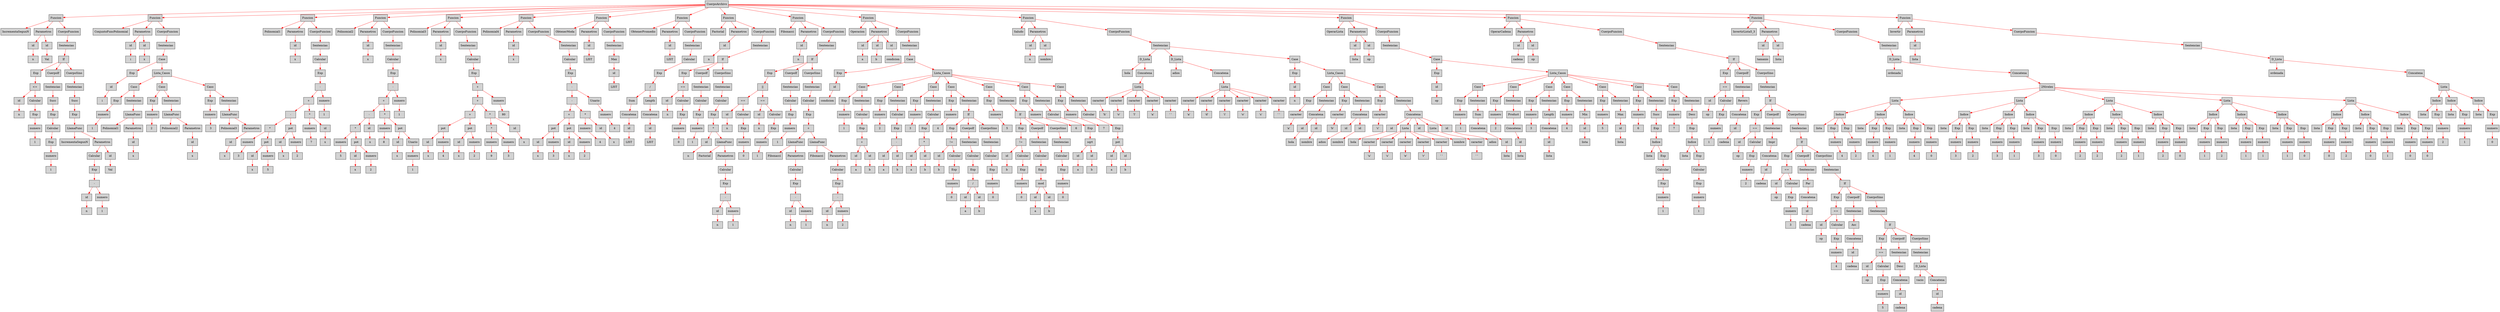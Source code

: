 digraph G {node[shape=box, style=filled]; edge[color=red]
node2019268626[label="CuerpoArchivo"];
 node2019268626->node2064889494;node2064889494[label="Funcion"];
 node2064889494->node796432622;node796432622[label="IncrementaSegunN"];
 node2064889494->node2057515261;node2057515261[label="Parametros"];
 node2057515261->node1578937523;node1578937523[label="id"];
 node1578937523->node945620704;node945620704[label="n"];
 node2057515261->node1401505517;node1401505517[label="id"];
 node1401505517->node818847929;node818847929[label="Val"];
 node2064889494->node185400103;node185400103[label="CuerpoFuncion"];
 node185400103->node1530304160;node1530304160[label="Sentencias"];
 node1530304160->node1108413701;node1108413701[label="If"];
 node1108413701->node119518870;node119518870[label="Exp"];
 node119518870->node1806082193;node1806082193[label="<="];
 node1806082193->node80394451;node80394451[label="id"];
 node80394451->node1325003882;node1325003882[label="n"];
 node1806082193->node883441701;node883441701[label="Calcular"];
 node883441701->node1783942153;node1783942153[label="Exp"];
 node1783942153->node998895024;node998895024[label="numero"];
 node998895024->node986842127;node986842127[label="1"];
 node1108413701->node1275974168;node1275974168[label="CuerpoIf"];
 node1275974168->node16087828;node16087828[label="Sentencias"];
 node16087828->node1961226967;node1961226967[label="Succ"];
 node1961226967->node1581081144;node1581081144[label="Exp"];
 node1581081144->node2080569077;node2080569077[label="Calcular"];
 node2080569077->node1468272570;node1468272570[label="Exp"];
 node1468272570->node204221655;node204221655[label="numero"];
 node204221655->node959816648;node959816648[label="1"];
 node1108413701->node1391152965;node1391152965[label="CuerpoSino"];
 node1391152965->node635790205;node635790205[label="Sentencias"];
 node635790205->node1220716930;node1220716930[label="Succ"];
 node1220716930->node1551726769;node1551726769[label="Exp"];
 node1551726769->node1424262428;node1424262428[label="LlamaFunc"];
 node1424262428->node1519712886;node1519712886[label="IncrementaSegunN"];
 node1424262428->node130536991;node130536991[label="Parametros"];
 node130536991->node818454182;node818454182[label="Calcular"];
 node818454182->node1081352646;node1081352646[label="Exp"];
 node1081352646->node1028535540;node1028535540[label="-"];
 node1028535540->node67140204;node67140204[label="id"];
 node67140204->node1892284900;node1892284900[label="n"];
 node1028535540->node299015210;node299015210[label="numero"];
 node299015210->node1576526704;node1576526704[label="1"];
 node130536991->node1520644536;node1520644536[label="id"];
 node1520644536->node1704650193;node1704650193[label="Val"];
 node2019268626->node1613502084;node1613502084[label="Funcion"];
 node1613502084->node44205458;node44205458[label="ConjuntoFuncPolinomial"];
 node1613502084->node1104104079;node1104104079[label="Parametros"];
 node1104104079->node1942588170;node1942588170[label="id"];
 node1942588170->node1943088065;node1943088065[label="i"];
 node1104104079->node1707716156;node1707716156[label="id"];
 node1707716156->node1592331064;node1592331064[label="x"];
 node1613502084->node1632066100;node1632066100[label="CuerpoFuncion"];
 node1632066100->node464710398;node464710398[label="Sentencias"];
 node464710398->node857870330;node857870330[label="Case"];
 node857870330->node621044333;node621044333[label="Exp"];
 node621044333->node2118715907;node2118715907[label="id"];
 node2118715907->node1923148334;node1923148334[label="i"];
 node857870330->node1365145183;node1365145183[label="Lista_Casos"];
 node1365145183->node1464819987;node1464819987[label="Caso"];
 node1464819987->node1642094827;node1642094827[label="Exp"];
 node1642094827->node350492515;node350492515[label="numero"];
 node350492515->node917141294;node917141294[label="1"];
 node1464819987->node448913169;node448913169[label="Sentencias"];
 node448913169->node2026115994;node2026115994[label="LlamaFunc"];
 node2026115994->node1286556910;node1286556910[label="Polinomial1"];
 node2026115994->node693719378;node693719378[label="Parametros"];
 node693719378->node1039411775;node1039411775[label="id"];
 node1039411775->node1710536408;node1710536408[label="x"];
 node1365145183->node1393184436;node1393184436[label="Caso"];
 node1393184436->node817518150;node817518150[label="Exp"];
 node817518150->node746792892;node746792892[label="numero"];
 node746792892->node1812006530;node1812006530[label="2"];
 node1393184436->node1837079128;node1837079128[label="Sentencias"];
 node1837079128->node261487063;node261487063[label="LlamaFunc"];
 node261487063->node983470430;node983470430[label="Polinomial2"];
 node261487063->node1590670745;node1590670745[label="Parametros"];
 node1590670745->node1341344066;node1341344066[label="id"];
 node1341344066->node1871202858;node1871202858[label="x"];
 node1365145183->node559031012;node559031012[label="Caso"];
 node559031012->node34748458;node34748458[label="Exp"];
 node34748458->node1476319347;node1476319347[label="numero"];
 node1476319347->node2055868860;node2055868860[label="3"];
 node559031012->node1249855755;node1249855755[label="Sentencias"];
 node1249855755->node1497365254;node1497365254[label="LlamaFunc"];
 node1497365254->node2023988498;node2023988498[label="Polinomial3"];
 node1497365254->node1376674891;node1376674891[label="Parametros"];
 node1376674891->node1653168144;node1653168144[label="id"];
 node1653168144->node1145600140;node1145600140[label="x"];
 node2019268626->node543634970;node543634970[label="Funcion"];
 node543634970->node32121441;node32121441[label="Polinomial1"];
 node543634970->node697017236;node697017236[label="Parametros"];
 node697017236->node771760689;node771760689[label="id"];
 node771760689->node936248845;node936248845[label="x"];
 node543634970->node1743242175;node1743242175[label="CuerpoFuncion"];
 node1743242175->node327441364;node327441364[label="Sentencias"];
 node327441364->node1010496063;node1010496063[label="Calcular"];
 node1010496063->node2063820251;node2063820251[label="Exp"];
 node2063820251->node580959039;node580959039[label="-"];
 node580959039->node323685956;node323685956[label="+"];
 node323685956->node2014031128;node2014031128[label="-"];
 node2014031128->node415638143;node415638143[label="*"];
 node415638143->node1058544411;node1058544411[label="numero"];
 node1058544411->node1953110930;node1953110930[label="3"];
 node415638143->node1370229610;node1370229610[label="pot"];
 node1370229610->node2018512634;node2018512634[label="id"];
 node2018512634->node133104168;node133104168[label="x"];
 node1370229610->node603799500;node603799500[label="numero"];
 node603799500->node305891202;node305891202[label="5"];
 node2014031128->node1793354977;node1793354977[label="pot"];
 node1793354977->node358997463;node358997463[label="id"];
 node358997463->node1596752872;node1596752872[label="x"];
 node1793354977->node291837976;node291837976[label="numero"];
 node291837976->node1487928753;node1487928753[label="2"];
 node323685956->node1662982166;node1662982166[label="*"];
 node1662982166->node1477960798;node1477960798[label="numero"];
 node1477960798->node1636536988;node1636536988[label="7"];
 node1662982166->node1190046057;node1190046057[label="id"];
 node1190046057->node1571477002;node1571477002[label="x"];
 node580959039->node981003509;node981003509[label="numero"];
 node981003509->node123373140;node123373140[label="1"];
 node2019268626->node885834295;node885834295[label="Funcion"];
 node885834295->node1063082018;node1063082018[label="Polinomial2"];
 node885834295->node1119818872;node1119818872[label="Parametros"];
 node1119818872->node285495901;node285495901[label="id"];
 node285495901->node1133242160;node1133242160[label="x"];
 node885834295->node373435179;node373435179[label="CuerpoFuncion"];
 node373435179->node753201487;node753201487[label="Sentencias"];
 node753201487->node532797492;node532797492[label="Calcular"];
 node532797492->node66002587;node66002587[label="Exp"];
 node66002587->node74675902;node74675902[label="-"];
 node74675902->node253133302;node253133302[label="+"];
 node253133302->node512223320;node512223320[label="-"];
 node512223320->node1709651669;node1709651669[label="*"];
 node1709651669->node2050914897;node2050914897[label="numero"];
 node2050914897->node1092378065;node1092378065[label="5"];
 node1709651669->node1626912898;node1626912898[label="pot"];
 node1626912898->node1022720982;node1022720982[label="id"];
 node1022720982->node898654955;node898654955[label="x"];
 node1626912898->node381768541;node381768541[label="numero"];
 node381768541->node861455791;node861455791[label="2"];
 node512223320->node618935257;node618935257[label="id"];
 node618935257->node307595924;node307595924[label="x"];
 node253133302->node236087352;node236087352[label="*"];
 node236087352->node2064818664;node2064818664[label="numero"];
 node2064818664->node2121084840;node2121084840[label="8"];
 node236087352->node1087507419;node1087507419[label="pot"];
 node1087507419->node1562175569;node1562175569[label="id"];
 node1562175569->node871309307;node871309307[label="x"];
 node1087507419->node619214401;node619214401[label="Unario"];
 node619214401->node1949580756;node1949580756[label="numero"];
 node1949580756->node1322261859;node1322261859[label="1"];
 node74675902->node84657029;node84657029[label="numero"];
 node84657029->node1656157979;node1656157979[label="1"];
 node2019268626->node926530564;node926530564[label="Funcion"];
 node926530564->node2043446405;node2043446405[label="Polinomial3"];
 node926530564->node570451922;node570451922[label="Parametros"];
 node570451922->node2010858150;node2010858150[label="id"];
 node2010858150->node234363333;node234363333[label="x"];
 node926530564->node277699667;node277699667[label="CuerpoFuncion"];
 node277699667->node831686503;node831686503[label="Sentencias"];
 node831686503->node477179265;node477179265[label="Calcular"];
 node477179265->node1368013307;node1368013307[label="Exp"];
 node1368013307->node723490909;node723490909[label="+"];
 node723490909->node244554726;node244554726[label="+"];
 node244554726->node463188624;node463188624[label="+"];
 node463188624->node467535353;node467535353[label="pot"];
 node467535353->node1280621487;node1280621487[label="id"];
 node1280621487->node1577731432;node1577731432[label="x"];
 node467535353->node407069451;node407069451[label="numero"];
 node407069451->node1943620663;node1943620663[label="4"];
 node463188624->node439949344;node439949344[label="pot"];
 node439949344->node378810122;node378810122[label="id"];
 node378810122->node357322216;node357322216[label="x"];
 node439949344->node751637378;node751637378[label="numero"];
 node751637378->node2120738339;node2120738339[label="2"];
 node244554726->node1228696218;node1228696218[label="*"];
 node1228696218->node1055411544;node1055411544[label="*"];
 node1055411544->node2055014404;node2055014404[label="numero"];
 node2055014404->node1005236118;node1005236118[label="9"];
 node1055411544->node287861451;node287861451[label="numero"];
 node287861451->node1834379067;node1834379067[label="3"];
 node1228696218->node2147053501;node2147053501[label="id"];
 node2147053501->node293726667;node293726667[label="x"];
 node723490909->node1135458050;node1135458050[label="numero"];
 node1135458050->node496795635;node496795635[label="80"];
 node2019268626->node699166586;node699166586[label="Funcion"];
 node699166586->node939332661;node939332661[label="Polinomial4"];
 node699166586->node424063087;node424063087[label="Parametros"];
 node424063087->node1734031187;node1734031187[label="id"];
 node1734031187->node767972221;node767972221[label="x"];
 node699166586->node1925559884;node1925559884[label="CuerpoFuncion"];
 node1925559884->node1579988403;node1579988403[label="Sentencias"];
 node1579988403->node1618210954;node1618210954[label="Calcular"];
 node1618210954->node2133920322;node2133920322[label="Exp"];
 node2133920322->node538555454;node538555454[label="-"];
 node538555454->node463670435;node463670435[label="-"];
 node463670435->node1680558333;node1680558333[label="+"];
 node1680558333->node322907424;node322907424[label="pot"];
 node322907424->node2129314621;node2129314621[label="id"];
 node2129314621->node2108624471;node2108624471[label="x"];
 node322907424->node1132318143;node1132318143[label="numero"];
 node1132318143->node692170461;node692170461[label="3"];
 node1680558333->node18506723;node18506723[label="pot"];
 node18506723->node79824929;node79824929[label="id"];
 node79824929->node704589107;node704589107[label="x"];
 node18506723->node225204631;node225204631[label="numero"];
 node225204631->node1606104738;node1606104738[label="2"];
 node463670435->node1261223540;node1261223540[label="*"];
 node1261223540->node459969687;node459969687[label="numero"];
 node459969687->node1948632716;node1948632716[label="4"];
 node1261223540->node1923997836;node1923997836[label="id"];
 node1923997836->node1549549491;node1549549491[label="x"];
 node538555454->node324912771;node324912771[label="Unario"];
 node324912771->node1226208194;node1226208194[label="numero"];
 node1226208194->node1411535852;node1411535852[label="4"];
 node2019268626->node1774079868;node1774079868[label="Funcion"];
 node1774079868->node338355478;node338355478[label="ObtenerModa"];
 node1774079868->node1851264050;node1851264050[label="Parametros"];
 node1851264050->node673423142;node673423142[label="id"];
 node673423142->node872280305;node872280305[label="LIST"];
 node1774079868->node1891410381;node1891410381[label="CuerpoFuncion"];
 node1891410381->node1588267636;node1588267636[label="Sentencias"];
 node1588267636->node1782936616;node1782936616[label="Max"];
 node1782936616->node920878057;node920878057[label="id"];
 node920878057->node600053297;node600053297[label="LIST"];
 node2019268626->node624574615;node624574615[label="Funcion"];
 node624574615->node1688179756;node1688179756[label="ObtenerPromedio"];
 node624574615->node1225693029;node1225693029[label="Parametros"];
 node1225693029->node1249404395;node1249404395[label="id"];
 node1249404395->node1035057867;node1035057867[label="LIST"];
 node624574615->node622294949;node622294949[label="CuerpoFuncion"];
 node622294949->node404711901;node404711901[label="Sentencias"];
 node404711901->node289472520;node289472520[label="Calcular"];
 node289472520->node563513097;node563513097[label="Exp"];
 node563513097->node1059219137;node1059219137[label="/"];
 node1059219137->node1552982393;node1552982393[label="Sum"];
 node1552982393->node1170779043;node1170779043[label="Concatena"];
 node1170779043->node1349763804;node1349763804[label="id"];
 node1349763804->node2093724285;node2093724285[label="LIST"];
 node1059219137->node629759988;node629759988[label="Length"];
 node629759988->node622624085;node622624085[label="Concatena"];
 node622624085->node1807171080;node1807171080[label="id"];
 node1807171080->node1246634329;node1246634329[label="LIST"];
 node2019268626->node626499867;node626499867[label="Funcion"];
 node626499867->node1667728945;node1667728945[label="Factorial"];
 node626499867->node829596459;node829596459[label="Parametros"];
 node829596459->node168630453;node168630453[label="id"];
 node168630453->node315240342;node315240342[label="n"];
 node626499867->node1296266736;node1296266736[label="CuerpoFuncion"];
 node1296266736->node1762458760;node1762458760[label="Sentencias"];
 node1762458760->node187079084;node187079084[label="If"];
 node187079084->node1221833153;node1221833153[label="Exp"];
 node1221833153->node518627806;node518627806[label="=="];
 node518627806->node277866039;node277866039[label="id"];
 node277866039->node794556019;node794556019[label="n"];
 node518627806->node2060654560;node2060654560[label="Calcular"];
 node2060654560->node703053365;node703053365[label="Exp"];
 node703053365->node1177967456;node1177967456[label="numero"];
 node1177967456->node909039035;node909039035[label="0"];
 node187079084->node1411430537;node1411430537[label="CuerpoIf"];
 node1411430537->node1076011566;node1076011566[label="Sentencias"];
 node1076011566->node876284945;node876284945[label="Calcular"];
 node876284945->node1954055200;node1954055200[label="Exp"];
 node1954055200->node625839830;node625839830[label="numero"];
 node625839830->node1890282371;node1890282371[label="1"];
 node187079084->node471640579;node471640579[label="CuerpoSino"];
 node471640579->node745894948;node745894948[label="Sentencias"];
 node745894948->node1694987330;node1694987330[label="Calcular"];
 node1694987330->node1314651154;node1314651154[label="Exp"];
 node1314651154->node938351464;node938351464[label="*"];
 node938351464->node817733093;node817733093[label="id"];
 node817733093->node1850100436;node1850100436[label="n"];
 node938351464->node2146205794;node2146205794[label="LlamaFunc"];
 node2146205794->node949940652;node949940652[label="Factorial"];
 node2146205794->node1687159279;node1687159279[label="Parametros"];
 node1687159279->node945612611;node945612611[label="Calcular"];
 node945612611->node589864890;node589864890[label="Exp"];
 node589864890->node1819544034;node1819544034[label="-"];
 node1819544034->node143651578;node143651578[label="id"];
 node143651578->node1463188055;node1463188055[label="n"];
 node1819544034->node805628484;node805628484[label="numero"];
 node805628484->node2087968447;node2087968447[label="1"];
 node2019268626->node194837481;node194837481[label="Funcion"];
 node194837481->node1872550927;node1872550927[label="Fibonacci"];
 node194837481->node2019384690;node2019384690[label="Parametros"];
 node2019384690->node448393952;node448393952[label="id"];
 node448393952->node1981153773;node1981153773[label="n"];
 node194837481->node2137245572;node2137245572[label="CuerpoFuncion"];
 node2137245572->node1833411543;node1833411543[label="Sentencias"];
 node1833411543->node951874157;node951874157[label="If"];
 node951874157->node2128811518;node2128811518[label="Exp"];
 node2128811518->node526234177;node526234177[label="||"];
 node526234177->node1330967398;node1330967398[label="=="];
 node1330967398->node337694715;node337694715[label="id"];
 node337694715->node1921672292;node1921672292[label="n"];
 node1330967398->node11997134;node11997134[label="Calcular"];
 node11997134->node1754268541;node1754268541[label="Exp"];
 node1754268541->node2061325955;node2061325955[label="numero"];
 node2061325955->node1540728056;node1540728056[label="0"];
 node526234177->node1671698739;node1671698739[label="=="];
 node1671698739->node189228497;node189228497[label="id"];
 node189228497->node457069428;node457069428[label="n"];
 node1671698739->node1832572559;node1832572559[label="Calcular"];
 node1832572559->node781465498;node781465498[label="Exp"];
 node781465498->node508405364;node508405364[label="numero"];
 node508405364->node2005005114;node2005005114[label="1"];
 node951874157->node1286921707;node1286921707[label="CuerpoIf"];
 node1286921707->node1133710080;node1133710080[label="Sentencias"];
 node1133710080->node815688448;node815688448[label="Calcular"];
 node815688448->node1224623626;node1224623626[label="Exp"];
 node1224623626->node584024443;node584024443[label="numero"];
 node584024443->node2036290857;node2036290857[label="1"];
 node951874157->node987424617;node987424617[label="CuerpoSino"];
 node987424617->node3024942;node3024942[label="Sentencias"];
 node3024942->node1580508425;node1580508425[label="Calcular"];
 node1580508425->node1572947451;node1572947451[label="Exp"];
 node1572947451->node810352773;node810352773[label="+"];
 node810352773->node1104359930;node1104359930[label="LlamaFunc"];
 node1104359930->node976541732;node976541732[label="Fibonacci"];
 node1104359930->node1838001156;node1838001156[label="Parametros"];
 node1838001156->node899465240;node899465240[label="Calcular"];
 node899465240->node1838709680;node1838709680[label="Exp"];
 node1838709680->node1911651295;node1911651295[label="-"];
 node1911651295->node1897661545;node1897661545[label="id"];
 node1897661545->node575899218;node575899218[label="n"];
 node1911651295->node213400659;node213400659[label="numero"];
 node213400659->node1995276696;node1995276696[label="1"];
 node810352773->node1740893280;node1740893280[label="LlamaFunc"];
 node1740893280->node1495042012;node1495042012[label="Fibonacci"];
 node1740893280->node336294408;node336294408[label="Parametros"];
 node336294408->node242274384;node242274384[label="Calcular"];
 node242274384->node1982369042;node1982369042[label="Exp"];
 node1982369042->node1270335084;node1270335084[label="-"];
 node1270335084->node73627168;node73627168[label="id"];
 node73627168->node211403948;node211403948[label="n"];
 node1270335084->node1055623216;node1055623216[label="numero"];
 node1055623216->node1260043559;node1260043559[label="2"];
 node2019268626->node1414987794;node1414987794[label="Funcion"];
 node1414987794->node380179088;node380179088[label="Operacion"];
 node1414987794->node1960948349;node1960948349[label="Parametros"];
 node1960948349->node1779227203;node1779227203[label="id"];
 node1779227203->node112656512;node112656512[label="a"];
 node1960948349->node1490333524;node1490333524[label="id"];
 node1490333524->node559909993;node559909993[label="b"];
 node1960948349->node755860675;node755860675[label="id"];
 node755860675->node318780130;node318780130[label="condicion"];
 node1414987794->node1850966489;node1850966489[label="CuerpoFuncion"];
 node1850966489->node858944702;node858944702[label="Sentencias"];
 node858944702->node1918420359;node1918420359[label="Case"];
 node1918420359->node1616739852;node1616739852[label="Exp"];
 node1616739852->node317879959;node317879959[label="id"];
 node317879959->node851798003;node851798003[label="condicion"];
 node1918420359->node101054673;node101054673[label="Lista_Casos"];
 node101054673->node228805379;node228805379[label="Caso"];
 node228805379->node207930094;node207930094[label="Exp"];
 node207930094->node352835182;node352835182[label="numero"];
 node352835182->node1022191471;node1022191471[label="1"];
 node228805379->node721537186;node721537186[label="Sentencias"];
 node721537186->node30936222;node30936222[label="Calcular"];
 node30936222->node709299821;node709299821[label="Exp"];
 node709299821->node2110181973;node2110181973[label="+"];
 node2110181973->node1487360407;node1487360407[label="id"];
 node1487360407->node425331425;node425331425[label="a"];
 node2110181973->node201083841;node201083841[label="id"];
 node201083841->node1080255633;node1080255633[label="b"];
 node101054673->node581615331;node581615331[label="Caso"];
 node581615331->node1810806101;node1810806101[label="Exp"];
 node1810806101->node44390826;node44390826[label="numero"];
 node44390826->node1496965763;node1496965763[label="2"];
 node581615331->node773001953;node773001953[label="Sentencias"];
 node773001953->node810110571;node810110571[label="Calcular"];
 node810110571->node411642305;node411642305[label="Exp"];
 node411642305->node238218665;node238218665[label="-"];
 node238218665->node939553428;node939553428[label="id"];
 node939553428->node1111509481;node1111509481[label="a"];
 node238218665->node324450113;node324450113[label="id"];
 node324450113->node177229607;node177229607[label="b"];
 node101054673->node834607155;node834607155[label="Caso"];
 node834607155->node1903169772;node1903169772[label="Exp"];
 node1903169772->node1463442748;node1463442748[label="numero"];
 node1463442748->node1608239499;node1608239499[label="3"];
 node834607155->node376192195;node376192195[label="Sentencias"];
 node376192195->node1743432082;node1743432082[label="Calcular"];
 node1743432082->node1656544238;node1656544238[label="Exp"];
 node1656544238->node1672139171;node1672139171[label="*"];
 node1672139171->node349659953;node349659953[label="id"];
 node349659953->node650378752;node650378752[label="a"];
 node1672139171->node572793501;node572793501[label="id"];
 node572793501->node397854899;node397854899[label="b"];
 node101054673->node953679775;node953679775[label="Caso"];
 node953679775->node22885755;node22885755[label="Exp"];
 node22885755->node40820487;node40820487[label="numero"];
 node40820487->node599551145;node599551145[label="4"];
 node953679775->node605049926;node605049926[label="Sentencias"];
 node605049926->node1284393810;node1284393810[label="If"];
 node1284393810->node955003683;node955003683[label="Exp"];
 node955003683->node2020989363;node2020989363[label="!="];
 node2020989363->node1583419551;node1583419551[label="id"];
 node1583419551->node1619727578;node1619727578[label="b"];
 node2020989363->node958875331;node958875331[label="Calcular"];
 node958875331->node1875486741;node1875486741[label="Exp"];
 node1875486741->node964343963;node964343963[label="numero"];
 node964343963->node24069802;node24069802[label="0"];
 node1284393810->node50141466;node50141466[label="CuerpoIf"];
 node50141466->node550932560;node550932560[label="Sentencias"];
 node550932560->node1275353777;node1275353777[label="Calcular"];
 node1275353777->node933564301;node933564301[label="Exp"];
 node933564301->node1568339370;node1568339370[label="/"];
 node1568339370->node1228581445;node1228581445[label="id"];
 node1228581445->node654684161;node654684161[label="a"];
 node1568339370->node952306187;node952306187[label="id"];
 node952306187->node840859420;node840859420[label="b"];
 node1284393810->node778736536;node778736536[label="CuerpoSino"];
 node778736536->node619031532;node619031532[label="Sentencias"];
 node619031532->node72773161;node72773161[label="Calcular"];
 node72773161->node1165039392;node1165039392[label="Exp"];
 node1165039392->node1073588805;node1073588805[label="numero"];
 node1073588805->node911133853;node911133853[label="0"];
 node101054673->node31382363;node31382363[label="Caso"];
 node31382363->node1281033303;node1281033303[label="Exp"];
 node1281033303->node514203675;node514203675[label="numero"];
 node514203675->node1582050678;node1582050678[label="5"];
 node31382363->node700396007;node700396007[label="Sentencias"];
 node700396007->node1028845883;node1028845883[label="If"];
 node1028845883->node316389490;node316389490[label="Exp"];
 node316389490->node759369922;node759369922[label="!="];
 node759369922->node2107845764;node2107845764[label="id"];
 node2107845764->node1465041186;node1465041186[label="b"];
 node759369922->node403041170;node403041170[label="Calcular"];
 node403041170->node771046736;node771046736[label="Exp"];
 node771046736->node1238819686;node1238819686[label="numero"];
 node1238819686->node147611823;node147611823[label="0"];
 node1028845883->node1059210079;node1059210079[label="CuerpoIf"];
 node1059210079->node993654358;node993654358[label="Sentencias"];
 node993654358->node1158348676;node1158348676[label="Calcular"];
 node1158348676->node782771858;node782771858[label="Exp"];
 node782771858->node54370467;node54370467[label="mod"];
 node54370467->node2009234900;node2009234900[label="id"];
 node2009234900->node1697008247;node1697008247[label="a"];
 node54370467->node181763319;node181763319[label="id"];
 node181763319->node1686367670;node1686367670[label="b"];
 node1028845883->node4915247;node4915247[label="CuerpoSino"];
 node4915247->node1474922403;node1474922403[label="Sentencias"];
 node1474922403->node1996122989;node1996122989[label="Calcular"];
 node1996122989->node233817689;node233817689[label="Exp"];
 node233817689->node1442706867;node1442706867[label="numero"];
 node1442706867->node1320334384;node1320334384[label="0"];
 node101054673->node1798705032;node1798705032[label="Caso"];
 node1798705032->node412664249;node412664249[label="Exp"];
 node412664249->node577957748;node577957748[label="numero"];
 node577957748->node2033896510;node2033896510[label="6"];
 node1798705032->node573294302;node573294302[label="Sentencias"];
 node573294302->node2095078955;node2095078955[label="Calcular"];
 node2095078955->node1230772108;node1230772108[label="Exp"];
 node1230772108->node1722313125;node1722313125[label="sqrt"];
 node1722313125->node449400472;node449400472[label="id"];
 node449400472->node1688623852;node1688623852[label="a"];
 node1722313125->node1299169667;node1299169667[label="id"];
 node1299169667->node1756327114;node1756327114[label="b"];
 node101054673->node943870665;node943870665[label="Caso"];
 node943870665->node1852120599;node1852120599[label="Exp"];
 node1852120599->node1563797889;node1563797889[label="numero"];
 node1563797889->node1324308433;node1324308433[label="7"];
 node943870665->node1678872799;node1678872799[label="Sentencias"];
 node1678872799->node583184364;node583184364[label="Calcular"];
 node583184364->node1380676500;node1380676500[label="Exp"];
 node1380676500->node1714350035;node1714350035[label="pot"];
 node1714350035->node240190625;node240190625[label="id"];
 node240190625->node970684232;node970684232[label="a"];
 node1714350035->node814052404;node814052404[label="id"];
 node814052404->node553913736;node553913736[label="b"];
 node2019268626->node670462213;node670462213[label="Funcion"];
 node670462213->node1165308804;node1165308804[label="Saludo"];
 node670462213->node1590348746;node1590348746[label="Parametros"];
 node1590348746->node1604580822;node1604580822[label="id"];
 node1604580822->node1271515518;node1271515518[label="n"];
 node1590348746->node667691664;node667691664[label="id"];
 node667691664->node802169144;node802169144[label="nombre"];
 node670462213->node1864203345;node1864203345[label="CuerpoFuncion"];
 node1864203345->node1780140789;node1780140789[label="Sentencias"];
 node1780140789->node751101324;node751101324[label="D_Lista"];
 node751101324->node36948173;node36948173[label="hola"];
 node751101324->node105435950;node105435950[label="Concatena"];
 node105435950->node976878704;node976878704[label="Lista"];
 node976878704->node828020286;node828020286[label="caracter"];
 node828020286->node758338936;node758338936[label="'h'"];
 node976878704->node1839346259;node1839346259[label="caracter"];
 node1839346259->node411929067;node411929067[label="'o'"];
 node976878704->node2097350562;node2097350562[label="caracter"];
 node2097350562->node1252787695;node1252787695[label="'l'"];
 node976878704->node912299587;node912299587[label="caracter"];
 node912299587->node1121358773;node1121358773[label="'a'"];
 node976878704->node663593562;node663593562[label="caracter"];
 node663593562->node220481593;node220481593[label="' '"];
 node1780140789->node1061422416;node1061422416[label="D_Lista"];
 node1061422416->node1232695862;node1232695862[label="adios"];
 node1061422416->node53253681;node53253681[label="Concatena"];
 node53253681->node753296365;node753296365[label="Lista"];
 node753296365->node865570212;node865570212[label="caracter"];
 node865570212->node838705442;node838705442[label="'a'"];
 node753296365->node1451701298;node1451701298[label="caracter"];
 node1451701298->node1231145988;node1231145988[label="'d'"];
 node753296365->node1175753249;node1175753249[label="caracter"];
 node1175753249->node448581488;node448581488[label="'i'"];
 node753296365->node1979014833;node1979014833[label="caracter"];
 node1979014833->node850636263;node850636263[label="'o'"];
 node753296365->node1347724298;node1347724298[label="caracter"];
 node1347724298->node753874495;node753874495[label="'s'"];
 node753296365->node1940977093;node1940977093[label="caracter"];
 node1940977093->node1547936449;node1547936449[label="' '"];
 node1780140789->node692206007;node692206007[label="Case"];
 node692206007->node2093595758;node2093595758[label="Exp"];
 node2093595758->node144929007;node144929007[label="id"];
 node144929007->node1228377744;node1228377744[label="n"];
 node692206007->node1895864704;node1895864704[label="Lista_Casos"];
 node1895864704->node1075540226;node1075540226[label="Caso"];
 node1075540226->node1395414502;node1395414502[label="Exp"];
 node1395414502->node639242781;node639242781[label="caracter"];
 node639242781->node1403208647;node1403208647[label="'a'"];
 node1075540226->node1219214288;node1219214288[label="Sentencias"];
 node1219214288->node2031699014;node2031699014[label="Concatena"];
 node2031699014->node258288514;node258288514[label="id"];
 node258288514->node1183968466;node1183968466[label="hola"];
 node2031699014->node1399958251;node1399958251[label="id"];
 node1399958251->node1618608055;node1618608055[label="nombre"];
 node1895864704->node1181147393;node1181147393[label="Caso"];
 node1181147393->node257454691;node257454691[label="Exp"];
 node257454691->node1361094545;node1361094545[label="caracter"];
 node1361094545->node2123066949;node2123066949[label="'b'"];
 node1181147393->node253027964;node253027964[label="Sentencias"];
 node253027964->node1125340823;node1125340823[label="Concatena"];
 node1125340823->node391867723;node391867723[label="id"];
 node391867723->node847761571;node847761571[label="adios"];
 node1125340823->node445183881;node445183881[label="id"];
 node445183881->node1140243873;node1140243873[label="nombre"];
 node1895864704->node252420513;node252420513[label="Caso"];
 node252420513->node50686507;node50686507[label="Exp"];
 node50686507->node1584193917;node1584193917[label="caracter"];
 node1584193917->node671171748;node671171748[label="'c'"];
 node252420513->node2052452012;node2052452012[label="Sentencias"];
 node2052452012->node1378453503;node1378453503[label="Concatena"];
 node1378453503->node1803019214;node1803019214[label="id"];
 node1803019214->node1232186976;node1232186976[label="hola"];
 node1378453503->node478415212;node478415212[label="Lista"];
 node478415212->node42759036;node42759036[label="caracter"];
 node42759036->node1446091120;node1446091120[label="'u'"];
 node478415212->node318193528;node318193528[label="caracter"];
 node318193528->node780438307;node780438307[label="'s'"];
 node478415212->node1332873756;node1332873756[label="caracter"];
 node1332873756->node357757083;node357757083[label="'e'"];
 node478415212->node1047855542;node1047855542[label="caracter"];
 node1047855542->node883050696;node883050696[label="'r'"];
 node478415212->node1809811114;node1809811114[label="caracter"];
 node1809811114->node1770747234;node1770747234[label="' '"];
 node1378453503->node2137366868;node2137366868[label="id"];
 node2137366868->node1504133752;node1504133752[label="nombre"];
 node1378453503->node1322939696;node1322939696[label="Lista"];
 node1322939696->node2085104108;node2085104108[label="caracter"];
 node2085104108->node779438128;node779438128[label="' '"];
 node1378453503->node1302493956;node1302493956[label="id"];
 node1302493956->node1355609205;node1355609205[label="adios"];
 node2019268626->node1844883657;node1844883657[label="Funcion"];
 node1844883657->node1766211983;node1766211983[label="OperarLista"];
 node1844883657->node929201656;node929201656[label="Parametros"];
 node929201656->node3823677;node3823677[label="id"];
 node3823677->node1486012427;node1486012427[label="lista"];
 node929201656->node50575535;node50575535[label="id"];
 node50575535->node657102986;node657102986[label="op"];
 node1844883657->node1971574754;node1971574754[label="CuerpoFuncion"];
 node1971574754->node1004524481;node1004524481[label="Sentencias"];
 node1004524481->node629654229;node629654229[label="Case"];
 node629654229->node1444601895;node1444601895[label="Exp"];
 node1444601895->node1028460993;node1028460993[label="id"];
 node1028460993->node2018086002;node2018086002[label="op"];
 node629654229->node1673754820;node1673754820[label="Lista_Casos"];
 node1673754820->node1650046787;node1650046787[label="Caso"];
 node1650046787->node936341968;node936341968[label="Exp"];
 node936341968->node64049479;node64049479[label="numero"];
 node64049479->node2074877089;node2074877089[label="1"];
 node1650046787->node1415597880;node1415597880[label="Sentencias"];
 node1415597880->node418243989;node418243989[label="Sum"];
 node418243989->node297784486;node297784486[label="Concatena"];
 node297784486->node174951204;node174951204[label="id"];
 node174951204->node1554123998;node1554123998[label="lista"];
 node1673754820->node722766738;node722766738[label="Caso"];
 node722766738->node1155625138;node1155625138[label="Exp"];
 node1155625138->node573831073;node573831073[label="numero"];
 node573831073->node1857801157;node1857801157[label="2"];
 node722766738->node1635554715;node1635554715[label="Sentencias"];
 node1635554715->node785845734;node785845734[label="Product"];
 node785845734->node333740386;node333740386[label="Concatena"];
 node333740386->node598830392;node598830392[label="id"];
 node598830392->node644150424;node644150424[label="lista"];
 node1673754820->node810186127;node810186127[label="Caso"];
 node810186127->node13968781;node13968781[label="Exp"];
 node13968781->node681922562;node681922562[label="numero"];
 node681922562->node694464954;node694464954[label="3"];
 node810186127->node1247891220;node1247891220[label="Sentencias"];
 node1247891220->node1664217752;node1664217752[label="Length"];
 node1664217752->node1637256124;node1637256124[label="Concatena"];
 node1637256124->node1844645717;node1844645717[label="id"];
 node1844645717->node766174224;node766174224[label="lista"];
 node1673754820->node1097033231;node1097033231[label="Caso"];
 node1097033231->node343793396;node343793396[label="Exp"];
 node343793396->node1635906185;node1635906185[label="numero"];
 node1635906185->node468783309;node468783309[label="4"];
 node1097033231->node1098403490;node1098403490[label="Sentencias"];
 node1098403490->node990425607;node990425607[label="Min"];
 node990425607->node1433602645;node1433602645[label="id"];
 node1433602645->node1175920462;node1175920462[label="lista"];
 node1673754820->node1167676528;node1167676528[label="Caso"];
 node1167676528->node1006587470;node1006587470[label="Exp"];
 node1006587470->node1989401286;node1989401286[label="numero"];
 node1989401286->node134235701;node134235701[label="5"];
 node1167676528->node129350033;node129350033[label="Sentencias"];
 node129350033->node1182337559;node1182337559[label="Max"];
 node1182337559->node777301492;node777301492[label="id"];
 node777301492->node619673573;node619673573[label="lista"];
 node1673754820->node238824408;node238824408[label="Caso"];
 node238824408->node10203578;node10203578[label="Exp"];
 node10203578->node187406160;node187406160[label="numero"];
 node187406160->node1420073359;node1420073359[label="6"];
 node238824408->node992545320;node992545320[label="Sentencias"];
 node992545320->node1717729942;node1717729942[label="Succ"];
 node1717729942->node832892957;node832892957[label="Exp"];
 node832892957->node1094483783;node1094483783[label="Indice"];
 node1094483783->node842487042;node842487042[label="lista"];
 node1094483783->node1207189272;node1207189272[label="Exp"];
 node1207189272->node1371937763;node1371937763[label="Calcular"];
 node1371937763->node1931641051;node1931641051[label="Exp"];
 node1931641051->node2075477240;node2075477240[label="numero"];
 node2075477240->node501196905;node501196905[label="1"];
 node1673754820->node2082971954;node2082971954[label="Caso"];
 node2082971954->node467980853;node467980853[label="Exp"];
 node467980853->node1244124981;node1244124981[label="numero"];
 node1244124981->node719041272;node719041272[label="7"];
 node2082971954->node1807005856;node1807005856[label="Sentencias"];
 node1807005856->node1451010713;node1451010713[label="Decc"];
 node1451010713->node571883804;node571883804[label="Exp"];
 node571883804->node1429040084;node1429040084[label="Indice"];
 node1429040084->node454211689;node454211689[label="lista"];
 node1429040084->node680124912;node680124912[label="Exp"];
 node680124912->node948394844;node948394844[label="Calcular"];
 node948394844->node105571411;node105571411[label="Exp"];
 node105571411->node144037123;node144037123[label="numero"];
 node144037123->node1869882240;node1869882240[label="1"];
 node2019268626->node1831590025;node1831590025[label="Funcion"];
 node1831590025->node1016254723;node1016254723[label="OperarCadena"];
 node1831590025->node445195871;node445195871[label="Parametros"];
 node445195871->node1420783277;node1420783277[label="id"];
 node1420783277->node1743985441;node1743985441[label="cadena"];
 node445195871->node1296290837;node1296290837[label="id"];
 node1296290837->node514570300;node514570300[label="op"];
 node1831590025->node828270402;node828270402[label="CuerpoFuncion"];
 node828270402->node1309366363;node1309366363[label="Sentencias"];
 node1309366363->node498847475;node498847475[label="If"];
 node498847475->node1586691872;node1586691872[label="Exp"];
 node1586691872->node473229255;node473229255[label="=="];
 node473229255->node149536154;node149536154[label="id"];
 node149536154->node1273378338;node1273378338[label="op"];
 node473229255->node38054785;node38054785[label="Calcular"];
 node38054785->node963997393;node963997393[label="Exp"];
 node963997393->node2092241160;node2092241160[label="numero"];
 node2092241160->node110653338;node110653338[label="1"];
 node498847475->node556258411;node556258411[label="CuerpoIf"];
 node556258411->node859186552;node859186552[label="Sentencias"];
 node859186552->node1742692167;node1742692167[label="Revers"];
 node1742692167->node587073689;node587073689[label="Concatena"];
 node587073689->node1038423073;node1038423073[label="id"];
 node1038423073->node1073408768;node1073408768[label="cadena"];
 node498847475->node574795487;node574795487[label="CuerpoSino"];
 node574795487->node1890238670;node1890238670[label="Sentencias"];
 node1890238670->node1710982886;node1710982886[label="If"];
 node1710982886->node229757874;node229757874[label="Exp"];
 node229757874->node976400525;node976400525[label="=="];
 node976400525->node473480117;node473480117[label="id"];
 node473480117->node634241634;node634241634[label="op"];
 node976400525->node644000042;node644000042[label="Calcular"];
 node644000042->node167498675;node167498675[label="Exp"];
 node167498675->node1355232298;node1355232298[label="numero"];
 node1355232298->node458371714;node458371714[label="2"];
 node1710982886->node684385083;node684385083[label="CuerpoIf"];
 node684385083->node2147212250;node2147212250[label="Sentencias"];
 node2147212250->node385140331;node385140331[label="Impr"];
 node385140331->node481832981;node481832981[label="Concatena"];
 node481832981->node1670699906;node1670699906[label="id"];
 node1670699906->node1116793121;node1116793121[label="cadena"];
 node1710982886->node1919395974;node1919395974[label="CuerpoSino"];
 node1919395974->node797054535;node797054535[label="Sentencias"];
 node797054535->node1787793662;node1787793662[label="If"];
 node1787793662->node789816687;node789816687[label="Exp"];
 node789816687->node1627331475;node1627331475[label="=="];
 node1627331475->node1609570789;node1609570789[label="id"];
 node1609570789->node1240361605;node1240361605[label="op"];
 node1627331475->node2070189578;node2070189578[label="Calcular"];
 node2070189578->node1667185014;node1667185014[label="Exp"];
 node1667185014->node1010777033;node1010777033[label="numero"];
 node1010777033->node104842377;node104842377[label="3"];
 node1787793662->node1505019522;node1505019522[label="CuerpoIf"];
 node1505019522->node1136312395;node1136312395[label="Sentencias"];
 node1136312395->node111041158;node111041158[label="Par"];
 node111041158->node2130566480;node2130566480[label="Concatena"];
 node2130566480->node16946395;node16946395[label="id"];
 node16946395->node338666536;node338666536[label="cadena"];
 node1787793662->node1611761217;node1611761217[label="CuerpoSino"];
 node1611761217->node1880539214;node1880539214[label="Sentencias"];
 node1880539214->node1697064667;node1697064667[label="If"];
 node1697064667->node205574323;node205574323[label="Exp"];
 node205574323->node1620012276;node1620012276[label="=="];
 node1620012276->node643679259;node643679259[label="id"];
 node643679259->node2056273909;node2056273909[label="op"];
 node1620012276->node1893711196;node1893711196[label="Calcular"];
 node1893711196->node1798080383;node1798080383[label="Exp"];
 node1798080383->node588905245;node588905245[label="numero"];
 node588905245->node1485641500;node1485641500[label="4"];
 node1697064667->node1437955084;node1437955084[label="CuerpoIf"];
 node1437955084->node1512904378;node1512904378[label="Sentencias"];
 node1512904378->node914415601;node914415601[label="Asc"];
 node914415601->node109382602;node109382602[label="Concatena"];
 node109382602->node2020481538;node2020481538[label="id"];
 node2020481538->node1245989747;node1245989747[label="cadena"];
 node1697064667->node2055961245;node2055961245[label="CuerpoSino"];
 node2055961245->node1425995101;node1425995101[label="Sentencias"];
 node1425995101->node1548245962;node1548245962[label="If"];
 node1548245962->node884968675;node884968675[label="Exp"];
 node884968675->node364988283;node364988283[label="=="];
 node364988283->node917900419;node917900419[label="id"];
 node917900419->node683579284;node683579284[label="op"];
 node364988283->node1622068980;node1622068980[label="Calcular"];
 node1622068980->node2135664389;node2135664389[label="Exp"];
 node2135664389->node2032103035;node2032103035[label="numero"];
 node2032103035->node625034491;node625034491[label="5"];
 node1548245962->node865003465;node865003465[label="CuerpoIf"];
 node865003465->node299830578;node299830578[label="Sentencias"];
 node299830578->node330417604;node330417604[label="Desc"];
 node330417604->node1014509013;node1014509013[label="Concatena"];
 node1014509013->node2014065980;node2014065980[label="id"];
 node2014065980->node299041170;node299041170[label="cadena"];
 node1548245962->node206662025;node206662025[label="CuerpoSino"];
 node206662025->node1908075347;node1908075347[label="Sentencias"];
 node1908075347->node1753650573;node1753650573[label="D_Lista"];
 node1753650573->node1632683678;node1632683678[label="vacio"];
 node1753650573->node1716184604;node1716184604[label="Concatena"];
 node1716184604->node1074555381;node1074555381[label="id"];
 node1074555381->node486192772;node486192772[label="cadena"];
 node2019268626->node2079979443;node2079979443[label="Funcion"];
 node2079979443->node1244828886;node1244828886[label="InvertirLista5_3"];
 node2079979443->node1766989732;node1766989732[label="Parametros"];
 node1766989732->node542493340;node542493340[label="id"];
 node542493340->node338027850;node338027850[label="tamanio"];
 node1766989732->node1248810812;node1248810812[label="id"];
 node1248810812->node859430634;node859430634[label="lista"];
 node2079979443->node1035399995;node1035399995[label="CuerpoFuncion"];
 node1035399995->node109207154;node109207154[label="Sentencias"];
 node109207154->node920923945;node920923945[label="D_Lista"];
 node920923945->node1272408465;node1272408465[label="ordenada"];
 node920923945->node1106408699;node1106408699[label="Concatena"];
 node1106408699->node1427624825;node1427624825[label="2Niveles"];
 node1427624825->node1117594517;node1117594517[label="Lista"];
 node1117594517->node846614966;node846614966[label="Indice"];
 node846614966->node1618063023;node1618063023[label="lista"];
 node846614966->node186004931;node186004931[label="Exp"];
 node186004931->node540815039;node540815039[label="numero"];
 node540815039->node541536495;node541536495[label="4"];
 node846614966->node1303312030;node1303312030[label="Exp"];
 node1303312030->node1999399621;node1999399621[label="numero"];
 node1999399621->node916781897;node916781897[label="2"];
 node1117594517->node805135674;node805135674[label="Indice"];
 node805135674->node366836829;node366836829[label="lista"];
 node805135674->node28526177;node28526177[label="Exp"];
 node28526177->node274500525;node274500525[label="numero"];
 node274500525->node1414330409;node1414330409[label="4"];
 node805135674->node713906537;node713906537[label="Exp"];
 node713906537->node831947287;node831947287[label="numero"];
 node831947287->node1172530795;node1172530795[label="1"];
 node1117594517->node1985827662;node1985827662[label="Indice"];
 node1985827662->node920324861;node920324861[label="lista"];
 node1985827662->node869834763;node869834763[label="Exp"];
 node869834763->node1834371109;node1834371109[label="numero"];
 node1834371109->node1896718818;node1896718818[label="4"];
 node1985827662->node535810524;node535810524[label="Exp"];
 node535810524->node1774314194;node1774314194[label="numero"];
 node1774314194->node906598575;node906598575[label="0"];
 node1427624825->node714554685;node714554685[label="Lista"];
 node714554685->node1259825282;node1259825282[label="Indice"];
 node1259825282->node765908032;node765908032[label="lista"];
 node1259825282->node1469115835;node1469115835[label="Exp"];
 node1469115835->node1149062305;node1149062305[label="numero"];
 node1149062305->node878608340;node878608340[label="3"];
 node1259825282->node801225163;node801225163[label="Exp"];
 node801225163->node2146202813;node2146202813[label="numero"];
 node2146202813->node1373255589;node1373255589[label="2"];
 node714554685->node373117589;node373117589[label="Indice"];
 node373117589->node873508472;node873508472[label="lista"];
 node373117589->node684027355;node684027355[label="Exp"];
 node684027355->node681709689;node681709689[label="numero"];
 node681709689->node1417102850;node1417102850[label="3"];
 node373117589->node1696940442;node1696940442[label="Exp"];
 node1696940442->node1720537936;node1720537936[label="numero"];
 node1720537936->node1586800160;node1586800160[label="1"];
 node714554685->node809352358;node809352358[label="Indice"];
 node809352358->node2136674986;node2136674986[label="lista"];
 node809352358->node1933625794;node1933625794[label="Exp"];
 node1933625794->node136238124;node136238124[label="numero"];
 node136238124->node1436254469;node1436254469[label="3"];
 node809352358->node1920075614;node1920075614[label="Exp"];
 node1920075614->node126475787;node126475787[label="numero"];
 node126475787->node2043200866;node2043200866[label="0"];
 node1427624825->node1892872439;node1892872439[label="Lista"];
 node1892872439->node309875012;node309875012[label="Indice"];
 node309875012->node1539878022;node1539878022[label="lista"];
 node309875012->node1679065416;node1679065416[label="Exp"];
 node1679065416->node52854901;node52854901[label="numero"];
 node52854901->node1392775972;node1392775972[label="2"];
 node309875012->node1295395166;node1295395166[label="Exp"];
 node1295395166->node224980849;node224980849[label="numero"];
 node224980849->node989524865;node989524865[label="2"];
 node1892872439->node1226070729;node1226070729[label="Indice"];
 node1226070729->node890566252;node890566252[label="lista"];
 node1226070729->node2144175320;node2144175320[label="Exp"];
 node2144175320->node306579035;node306579035[label="numero"];
 node306579035->node2037372104;node2037372104[label="2"];
 node1226070729->node1801124383;node1801124383[label="Exp"];
 node1801124383->node2015516904;node2015516904[label="numero"];
 node2015516904->node1517612393;node1517612393[label="1"];
 node1892872439->node1564126075;node1564126075[label="Indice"];
 node1564126075->node1628186817;node1628186817[label="lista"];
 node1564126075->node184797456;node184797456[label="Exp"];
 node184797456->node1986097852;node1986097852[label="numero"];
 node1986097852->node2122870392;node2122870392[label="2"];
 node1564126075->node2118261576;node2118261576[label="Exp"];
 node2118261576->node1797002969;node1797002969[label="numero"];
 node1797002969->node378895764;node378895764[label="0"];
 node1427624825->node735259280;node735259280[label="Lista"];
 node735259280->node1160117497;node1160117497[label="Indice"];
 node1160117497->node1308921946;node1308921946[label="lista"];
 node1160117497->node1941978579;node1941978579[label="Exp"];
 node1941978579->node1098190481;node1098190481[label="numero"];
 node1098190481->node727572594;node727572594[label="1"];
 node1160117497->node1102127875;node1102127875[label="Exp"];
 node1102127875->node862822467;node862822467[label="numero"];
 node862822467->node1510289721;node1510289721[label="2"];
 node735259280->node513737851;node513737851[label="Indice"];
 node513737851->node1459525008;node1459525008[label="lista"];
 node513737851->node139417780;node139417780[label="Exp"];
 node139417780->node2066754685;node2066754685[label="numero"];
 node2066754685->node493507516;node493507516[label="1"];
 node513737851->node1058674580;node1058674580[label="Exp"];
 node1058674580->node1306681915;node1306681915[label="numero"];
 node1306681915->node936115262;node936115262[label="1"];
 node735259280->node2020851400;node2020851400[label="Indice"];
 node2020851400->node389718245;node389718245[label="lista"];
 node2020851400->node1234697091;node1234697091[label="Exp"];
 node1234697091->node567657603;node567657603[label="numero"];
 node567657603->node1152756623;node1152756623[label="1"];
 node2020851400->node113907316;node113907316[label="Exp"];
 node113907316->node1895284429;node1895284429[label="numero"];
 node1895284429->node2131336588;node2131336588[label="0"];
 node1427624825->node369731633;node369731633[label="Lista"];
 node369731633->node1076262194;node1076262194[label="Indice"];
 node1076262194->node233486893;node233486893[label="lista"];
 node1076262194->node1044161505;node1044161505[label="Exp"];
 node1044161505->node1706019895;node1706019895[label="numero"];
 node1706019895->node382974549;node382974549[label="0"];
 node1076262194->node1320178032;node1320178032[label="Exp"];
 node1320178032->node357093612;node357093612[label="numero"];
 node357093612->node236812294;node236812294[label="2"];
 node369731633->node93809282;node93809282[label="Indice"];
 node93809282->node1231065233;node1231065233[label="lista"];
 node93809282->node444393185;node444393185[label="Exp"];
 node444393185->node2135187680;node2135187680[label="numero"];
 node2135187680->node1102698224;node1102698224[label="0"];
 node93809282->node202383950;node202383950[label="Exp"];
 node202383950->node1898350275;node1898350275[label="numero"];
 node1898350275->node758754151;node758754151[label="1"];
 node369731633->node582547046;node582547046[label="Indice"];
 node582547046->node792179245;node792179245[label="lista"];
 node582547046->node1784822166;node1784822166[label="Exp"];
 node1784822166->node182502702;node182502702[label="numero"];
 node182502702->node1871583698;node1871583698[label="0"];
 node582547046->node2109372628;node2109372628[label="Exp"];
 node2109372628->node107958396;node107958396[label="numero"];
 node107958396->node170535978;node170535978[label="0"];
 node2019268626->node368440372;node368440372[label="Funcion"];
 node368440372->node992432774;node992432774[label="Invertir"];
 node368440372->node1203181870;node1203181870[label="Parametros"];
 node1203181870->node472331918;node472331918[label="id"];
 node472331918->node650720618;node650720618[label="lista"];
 node368440372->node670822487;node670822487[label="CuerpoFuncion"];
 node670822487->node1492837359;node1492837359[label="Sentencias"];
 node1492837359->node2102148408;node2102148408[label="D_Lista"];
 node2102148408->node314652062;node314652062[label="ordenada"];
 node2102148408->node1782585049;node1782585049[label="Concatena"];
 node1782585049->node1697277413;node1697277413[label="Lista"];
 node1697277413->node2039685509;node2039685509[label="Indice"];
 node2039685509->node1650824940;node1650824940[label="lista"];
 node2039685509->node150581927;node150581927[label="Exp"];
 node150581927->node1045101328;node1045101328[label="numero"];
 node1045101328->node1588951637;node1588951637[label="2"];
 node1697277413->node271140249;node271140249[label="Indice"];
 node271140249->node1434497457;node1434497457[label="lista"];
 node271140249->node1023103594;node1023103594[label="Exp"];
 node1023103594->node1240068210;node1240068210[label="numero"];
 node1240068210->node322330971;node322330971[label="1"];
 node1697277413->node1131108277;node1131108277[label="Indice"];
 node1131108277->node627389872;node627389872[label="lista"];
 node1131108277->node596196110;node596196110[label="Exp"];
 node596196110->node51751581;node51751581[label="numero"];
 node51751581->node450528181;node450528181[label="0"];

}
